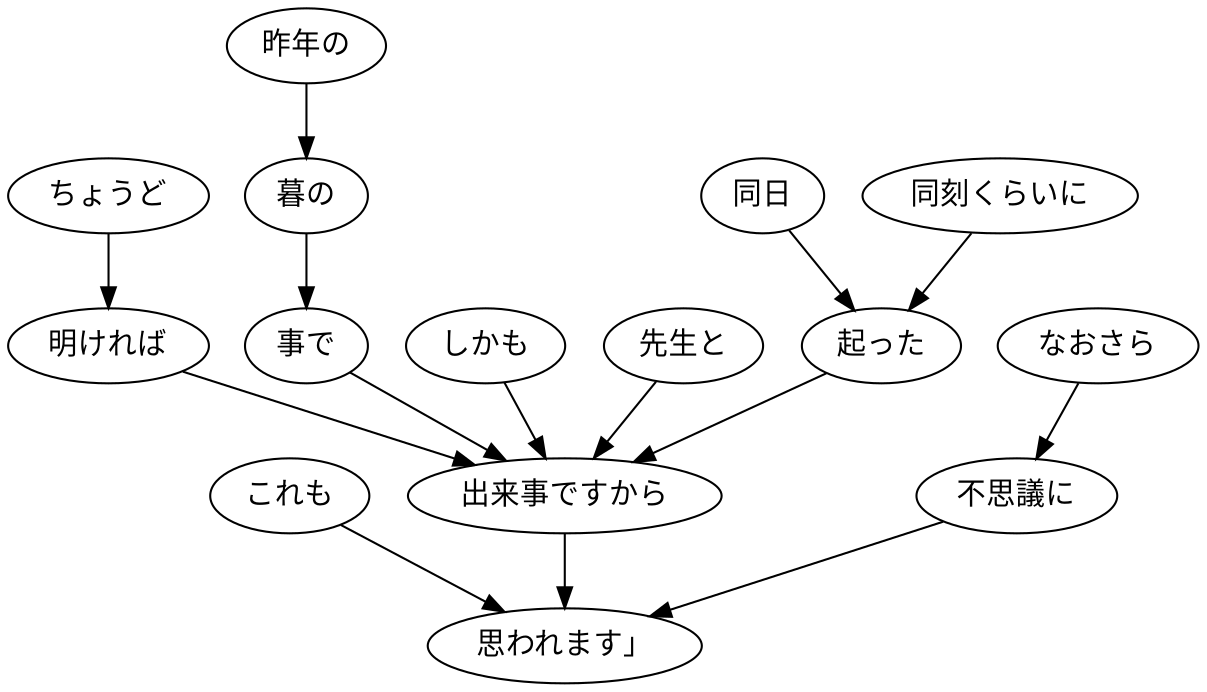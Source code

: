 digraph graph1105 {
	node0 [label="これも"];
	node1 [label="ちょうど"];
	node2 [label="明ければ"];
	node3 [label="昨年の"];
	node4 [label="暮の"];
	node5 [label="事で"];
	node6 [label="しかも"];
	node7 [label="先生と"];
	node8 [label="同日"];
	node9 [label="同刻くらいに"];
	node10 [label="起った"];
	node11 [label="出来事ですから"];
	node12 [label="なおさら"];
	node13 [label="不思議に"];
	node14 [label="思われます」"];
	node0 -> node14;
	node1 -> node2;
	node2 -> node11;
	node3 -> node4;
	node4 -> node5;
	node5 -> node11;
	node6 -> node11;
	node7 -> node11;
	node8 -> node10;
	node9 -> node10;
	node10 -> node11;
	node11 -> node14;
	node12 -> node13;
	node13 -> node14;
}
